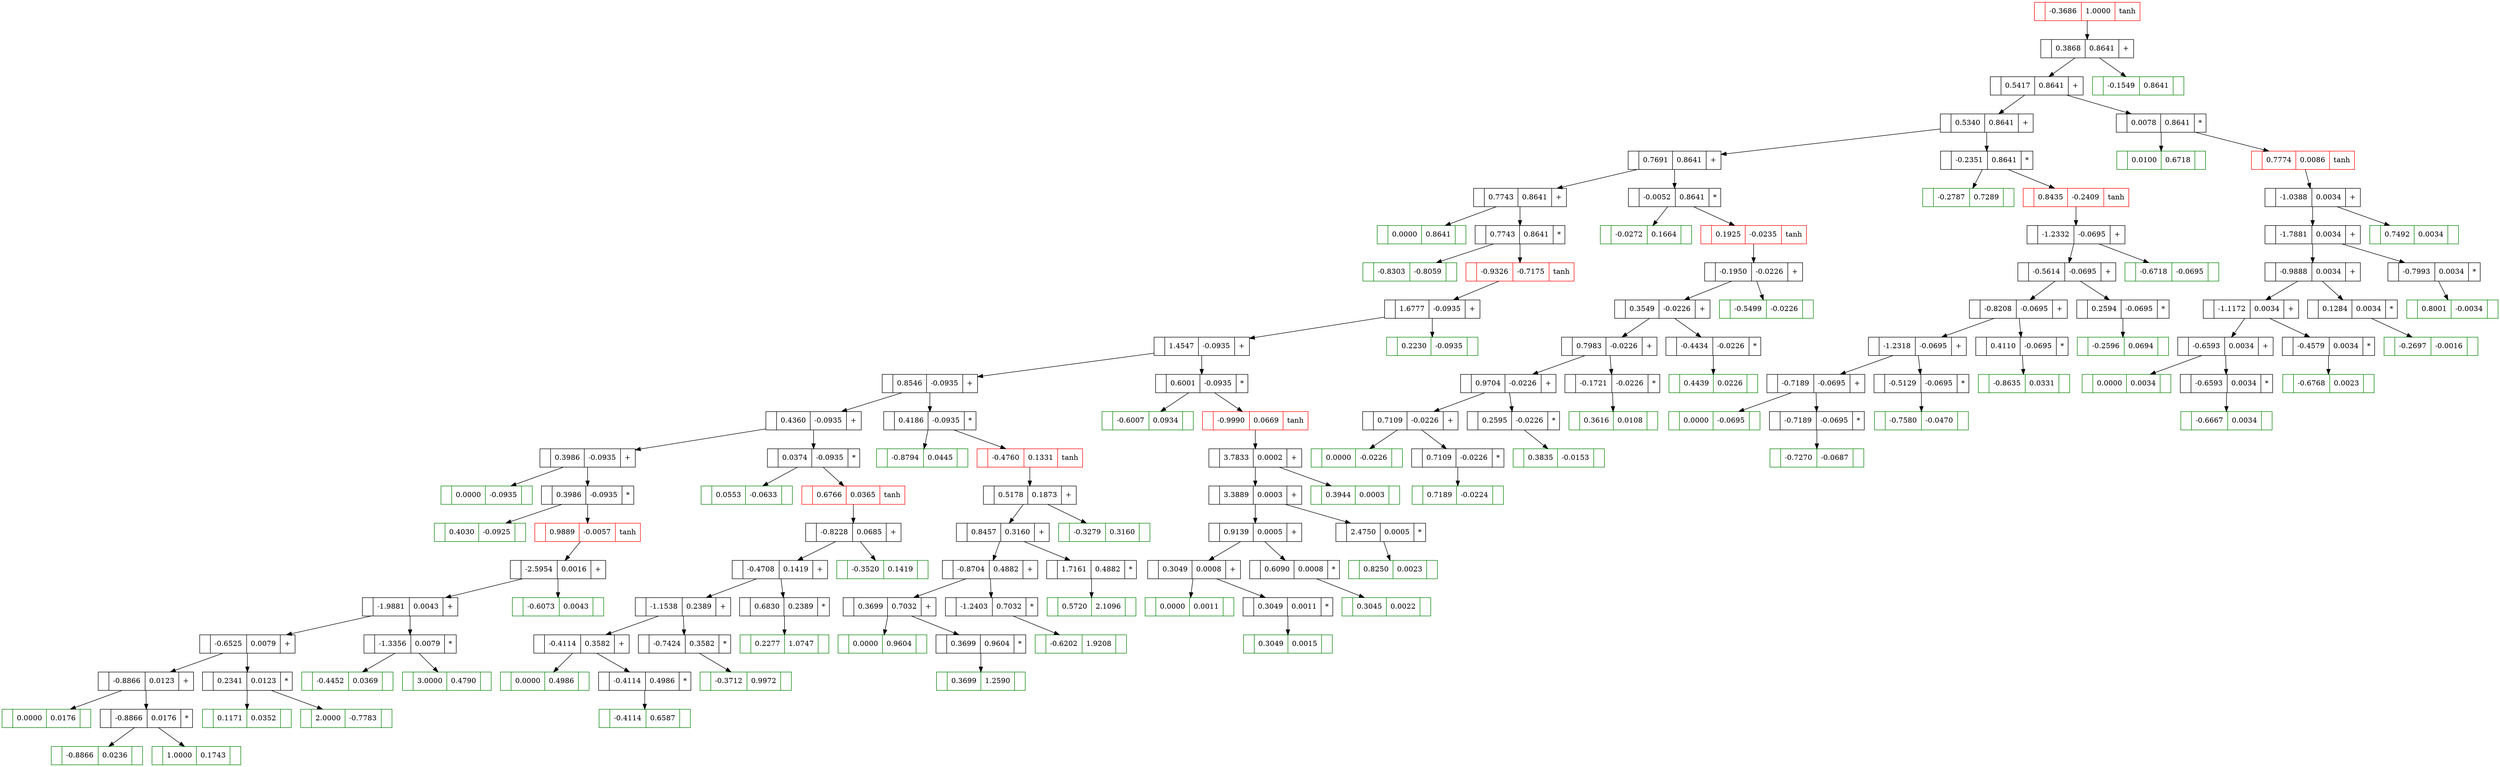 digraph Micrograd { 
	"debfc091-9e91-4d3d-baaf-6088b1aa0f98"[color="#FF0000",fillcolor="#808080",label="|-0.3686|1.0000|tanh",shape=record]; 
	"25a3403b-40e8-48aa-9b27-8fa10ecadb68"[label="|0.3868|0.8641|+",shape=record]; 
	"2db91385-bf08-4da6-ac80-eacf7a42b850"[label="|0.5417|0.8641|+",shape=record]; 
	"340ba3c6-6c9f-4ae4-b775-c30766d49cf1"[label="|0.5340|0.8641|+",shape=record]; 
	"299b36e1-397c-4ea9-8ef7-04a13c109f04"[label="|0.7691|0.8641|+",shape=record]; 
	"b593ec88-4238-4b2c-9266-a8a5c1806263"[label="|0.7743|0.8641|+",shape=record]; 
	"99a269a8-a28f-46e8-8b12-724c864f8138"[color="#008000",fillcolor="#90EE90",label="|0.0000|0.8641|",shape=record]; 
	"b593ec88-4238-4b2c-9266-a8a5c1806263" -> "99a269a8-a28f-46e8-8b12-724c864f8138"; 
	"de0ed441-2255-4163-9a65-57a84771a66e"[label="|0.7743|0.8641|*",shape=record]; 
	"b6eb3963-aaef-4033-960c-20b4508f4656"[color="#008000",fillcolor="#90EE90",label="|-0.8303|-0.8059|",shape=record]; 
	"de0ed441-2255-4163-9a65-57a84771a66e" -> "b6eb3963-aaef-4033-960c-20b4508f4656"; 
	"fc894368-7dd0-4848-841d-1d03d51e789b"[color="#FF0000",fillcolor="#808080",label="|-0.9326|-0.7175|tanh",shape=record]; 
	"4a7689a0-7097-4f6e-8135-65d01faf7620"[label="|1.6777|-0.0935|+",shape=record]; 
	"694c8b25-4877-4d11-ab11-4f2be85b16ea"[label="|1.4547|-0.0935|+",shape=record]; 
	"41f1440f-3766-456a-bff2-2c5cbf0b1cbc"[label="|0.8546|-0.0935|+",shape=record]; 
	"ff8cbb70-6c29-4bc4-be95-1e407b74f0a0"[label="|0.4360|-0.0935|+",shape=record]; 
	"68aa75cf-fa5b-4c74-9d8d-71d59d0cc7ae"[label="|0.3986|-0.0935|+",shape=record]; 
	"4b2d7388-3831-4d5d-a0fb-033fe3316246"[color="#008000",fillcolor="#90EE90",label="|0.0000|-0.0935|",shape=record]; 
	"68aa75cf-fa5b-4c74-9d8d-71d59d0cc7ae" -> "4b2d7388-3831-4d5d-a0fb-033fe3316246"; 
	"795e4342-2cf2-42a8-87f3-027fce381b23"[label="|0.3986|-0.0935|*",shape=record]; 
	"bd71337e-2c14-44ca-815d-9f78cc07bd8d"[color="#008000",fillcolor="#90EE90",label="|0.4030|-0.0925|",shape=record]; 
	"795e4342-2cf2-42a8-87f3-027fce381b23" -> "bd71337e-2c14-44ca-815d-9f78cc07bd8d"; 
	"0accca5f-b645-473a-907d-ef6805c1da29"[color="#FF0000",fillcolor="#808080",label="|0.9889|-0.0057|tanh",shape=record]; 
	"2ff62062-0cc7-4e51-8e43-541025231708"[label="|-2.5954|0.0016|+",shape=record]; 
	"9ff51b03-4133-4d1f-a250-1ddd5261591e"[label="|-1.9881|0.0043|+",shape=record]; 
	"c2f157e7-d186-4c3b-8a6e-16455fda59ca"[label="|-0.6525|0.0079|+",shape=record]; 
	"620a9b3e-7130-46b6-9541-03b6d2d3b69d"[label="|-0.8866|0.0123|+",shape=record]; 
	"7cf9f562-4f33-4ded-8194-645e300e3905"[color="#008000",fillcolor="#90EE90",label="|0.0000|0.0176|",shape=record]; 
	"620a9b3e-7130-46b6-9541-03b6d2d3b69d" -> "7cf9f562-4f33-4ded-8194-645e300e3905"; 
	"5fec7584-be7a-4cb5-8d56-ebc4f7974af4"[label="|-0.8866|0.0176|*",shape=record]; 
	"75f47e29-803b-454b-a13a-2aee3bcabbd7"[color="#008000",fillcolor="#90EE90",label="|-0.8866|0.0236|",shape=record]; 
	"5fec7584-be7a-4cb5-8d56-ebc4f7974af4" -> "75f47e29-803b-454b-a13a-2aee3bcabbd7"; 
	"0c82575e-b51c-4a11-905f-7a4daca82002"[color="#008000",fillcolor="#90EE90",label="|1.0000|0.1743|",shape=record]; 
	"5fec7584-be7a-4cb5-8d56-ebc4f7974af4" -> "0c82575e-b51c-4a11-905f-7a4daca82002"; 
	"620a9b3e-7130-46b6-9541-03b6d2d3b69d" -> "5fec7584-be7a-4cb5-8d56-ebc4f7974af4"; 
	"c2f157e7-d186-4c3b-8a6e-16455fda59ca" -> "620a9b3e-7130-46b6-9541-03b6d2d3b69d"; 
	"abd0bb33-31b8-44b3-8238-d3edcbb979c1"[label="|0.2341|0.0123|*",shape=record]; 
	"73f64e15-4a8a-425c-bc5d-5809ad7c9c17"[color="#008000",fillcolor="#90EE90",label="|0.1171|0.0352|",shape=record]; 
	"abd0bb33-31b8-44b3-8238-d3edcbb979c1" -> "73f64e15-4a8a-425c-bc5d-5809ad7c9c17"; 
	"f12b8d2b-3f97-4d40-9e77-0fb415805d53"[color="#008000",fillcolor="#90EE90",label="|2.0000|-0.7783|",shape=record]; 
	"abd0bb33-31b8-44b3-8238-d3edcbb979c1" -> "f12b8d2b-3f97-4d40-9e77-0fb415805d53"; 
	"c2f157e7-d186-4c3b-8a6e-16455fda59ca" -> "abd0bb33-31b8-44b3-8238-d3edcbb979c1"; 
	"9ff51b03-4133-4d1f-a250-1ddd5261591e" -> "c2f157e7-d186-4c3b-8a6e-16455fda59ca"; 
	"e24e6d8d-e3f0-4d98-9ff9-9a159f843e32"[label="|-1.3356|0.0079|*",shape=record]; 
	"cdd07484-9a82-4388-87d1-293d75e2e75e"[color="#008000",fillcolor="#90EE90",label="|-0.4452|0.0369|",shape=record]; 
	"e24e6d8d-e3f0-4d98-9ff9-9a159f843e32" -> "cdd07484-9a82-4388-87d1-293d75e2e75e"; 
	"2877b02c-91dd-4013-8a16-666ff3afe0d2"[color="#008000",fillcolor="#90EE90",label="|3.0000|0.4790|",shape=record]; 
	"e24e6d8d-e3f0-4d98-9ff9-9a159f843e32" -> "2877b02c-91dd-4013-8a16-666ff3afe0d2"; 
	"9ff51b03-4133-4d1f-a250-1ddd5261591e" -> "e24e6d8d-e3f0-4d98-9ff9-9a159f843e32"; 
	"2ff62062-0cc7-4e51-8e43-541025231708" -> "9ff51b03-4133-4d1f-a250-1ddd5261591e"; 
	"0b8b94b0-c581-42f0-9065-981f9dd9c54d"[color="#008000",fillcolor="#90EE90",label="|-0.6073|0.0043|",shape=record]; 
	"2ff62062-0cc7-4e51-8e43-541025231708" -> "0b8b94b0-c581-42f0-9065-981f9dd9c54d"; 
	"0accca5f-b645-473a-907d-ef6805c1da29" -> "2ff62062-0cc7-4e51-8e43-541025231708"; 
	"795e4342-2cf2-42a8-87f3-027fce381b23" -> "0accca5f-b645-473a-907d-ef6805c1da29"; 
	"68aa75cf-fa5b-4c74-9d8d-71d59d0cc7ae" -> "795e4342-2cf2-42a8-87f3-027fce381b23"; 
	"ff8cbb70-6c29-4bc4-be95-1e407b74f0a0" -> "68aa75cf-fa5b-4c74-9d8d-71d59d0cc7ae"; 
	"27f6516e-ff1a-44b0-bf0d-cccfb7ee8c02"[label="|0.0374|-0.0935|*",shape=record]; 
	"1180e6fb-3311-4fe0-86aa-2d0522546155"[color="#008000",fillcolor="#90EE90",label="|0.0553|-0.0633|",shape=record]; 
	"27f6516e-ff1a-44b0-bf0d-cccfb7ee8c02" -> "1180e6fb-3311-4fe0-86aa-2d0522546155"; 
	"4f335b19-57be-47ed-80ef-f2f7c5e33640"[color="#FF0000",fillcolor="#808080",label="|0.6766|0.0365|tanh",shape=record]; 
	"50fa4950-1a91-4112-9748-e062f2e93636"[label="|-0.8228|0.0685|+",shape=record]; 
	"6193a874-4796-4294-9637-dba71b2a31e8"[label="|-0.4708|0.1419|+",shape=record]; 
	"637117d7-2286-401c-b434-992b3f574667"[label="|-1.1538|0.2389|+",shape=record]; 
	"9127d423-9ad2-4d08-9572-e4f27fe64c4a"[label="|-0.4114|0.3582|+",shape=record]; 
	"abe19643-c287-4dab-9632-dddd4d928bec"[color="#008000",fillcolor="#90EE90",label="|0.0000|0.4986|",shape=record]; 
	"9127d423-9ad2-4d08-9572-e4f27fe64c4a" -> "abe19643-c287-4dab-9632-dddd4d928bec"; 
	"ee8facce-e406-429d-ac8e-788db66c35c3"[label="|-0.4114|0.4986|*",shape=record]; 
	"2fe30d4c-99dd-4ba3-9024-5cc710638efa"[color="#008000",fillcolor="#90EE90",label="|-0.4114|0.6587|",shape=record]; 
	"ee8facce-e406-429d-ac8e-788db66c35c3" -> "2fe30d4c-99dd-4ba3-9024-5cc710638efa"; 
	"9127d423-9ad2-4d08-9572-e4f27fe64c4a" -> "ee8facce-e406-429d-ac8e-788db66c35c3"; 
	"637117d7-2286-401c-b434-992b3f574667" -> "9127d423-9ad2-4d08-9572-e4f27fe64c4a"; 
	"ff6e3173-a502-4d4f-95fc-ed782b9bdeee"[label="|-0.7424|0.3582|*",shape=record]; 
	"eb8fd943-6d03-47a0-b2fd-e7238ec10975"[color="#008000",fillcolor="#90EE90",label="|-0.3712|0.9972|",shape=record]; 
	"ff6e3173-a502-4d4f-95fc-ed782b9bdeee" -> "eb8fd943-6d03-47a0-b2fd-e7238ec10975"; 
	"637117d7-2286-401c-b434-992b3f574667" -> "ff6e3173-a502-4d4f-95fc-ed782b9bdeee"; 
	"6193a874-4796-4294-9637-dba71b2a31e8" -> "637117d7-2286-401c-b434-992b3f574667"; 
	"fc43abbf-7843-4c81-9ebc-903c9ee329f4"[label="|0.6830|0.2389|*",shape=record]; 
	"20921f17-c837-40ff-9634-d91e5ddf6a82"[color="#008000",fillcolor="#90EE90",label="|0.2277|1.0747|",shape=record]; 
	"fc43abbf-7843-4c81-9ebc-903c9ee329f4" -> "20921f17-c837-40ff-9634-d91e5ddf6a82"; 
	"6193a874-4796-4294-9637-dba71b2a31e8" -> "fc43abbf-7843-4c81-9ebc-903c9ee329f4"; 
	"50fa4950-1a91-4112-9748-e062f2e93636" -> "6193a874-4796-4294-9637-dba71b2a31e8"; 
	"c5eb7447-5b74-40de-9ce2-1c8893499d9f"[color="#008000",fillcolor="#90EE90",label="|-0.3520|0.1419|",shape=record]; 
	"50fa4950-1a91-4112-9748-e062f2e93636" -> "c5eb7447-5b74-40de-9ce2-1c8893499d9f"; 
	"4f335b19-57be-47ed-80ef-f2f7c5e33640" -> "50fa4950-1a91-4112-9748-e062f2e93636"; 
	"27f6516e-ff1a-44b0-bf0d-cccfb7ee8c02" -> "4f335b19-57be-47ed-80ef-f2f7c5e33640"; 
	"ff8cbb70-6c29-4bc4-be95-1e407b74f0a0" -> "27f6516e-ff1a-44b0-bf0d-cccfb7ee8c02"; 
	"41f1440f-3766-456a-bff2-2c5cbf0b1cbc" -> "ff8cbb70-6c29-4bc4-be95-1e407b74f0a0"; 
	"b7b796f8-19f5-4b9a-bac4-f8a472f3a083"[label="|0.4186|-0.0935|*",shape=record]; 
	"de431fa5-c203-46f2-9fd0-fb1c32f54413"[color="#008000",fillcolor="#90EE90",label="|-0.8794|0.0445|",shape=record]; 
	"b7b796f8-19f5-4b9a-bac4-f8a472f3a083" -> "de431fa5-c203-46f2-9fd0-fb1c32f54413"; 
	"912e4318-467e-46a2-b79a-fc283ab388cd"[color="#FF0000",fillcolor="#808080",label="|-0.4760|0.1331|tanh",shape=record]; 
	"72d16760-2185-4d7b-95d0-f19e423d104c"[label="|0.5178|0.1873|+",shape=record]; 
	"d075980b-8a0f-4726-9a83-0d9327ba1ee5"[label="|0.8457|0.3160|+",shape=record]; 
	"08b71d05-b54c-4945-a221-f7054ac03184"[label="|-0.8704|0.4882|+",shape=record]; 
	"27958269-ce53-4a06-b3b9-972854ff9316"[label="|0.3699|0.7032|+",shape=record]; 
	"1e9580d3-8a56-4b2a-a3f0-1834140681a6"[color="#008000",fillcolor="#90EE90",label="|0.0000|0.9604|",shape=record]; 
	"27958269-ce53-4a06-b3b9-972854ff9316" -> "1e9580d3-8a56-4b2a-a3f0-1834140681a6"; 
	"08dcb637-9e67-4dd3-abf7-d3131b67f540"[label="|0.3699|0.9604|*",shape=record]; 
	"03228740-4a02-4edf-8a81-8427f1f40e8a"[color="#008000",fillcolor="#90EE90",label="|0.3699|1.2590|",shape=record]; 
	"08dcb637-9e67-4dd3-abf7-d3131b67f540" -> "03228740-4a02-4edf-8a81-8427f1f40e8a"; 
	"27958269-ce53-4a06-b3b9-972854ff9316" -> "08dcb637-9e67-4dd3-abf7-d3131b67f540"; 
	"08b71d05-b54c-4945-a221-f7054ac03184" -> "27958269-ce53-4a06-b3b9-972854ff9316"; 
	"9a6f54ac-7f1e-4209-b5c7-a48147367147"[label="|-1.2403|0.7032|*",shape=record]; 
	"015a1178-96d5-4590-8480-ccfee665ecd9"[color="#008000",fillcolor="#90EE90",label="|-0.6202|1.9208|",shape=record]; 
	"9a6f54ac-7f1e-4209-b5c7-a48147367147" -> "015a1178-96d5-4590-8480-ccfee665ecd9"; 
	"08b71d05-b54c-4945-a221-f7054ac03184" -> "9a6f54ac-7f1e-4209-b5c7-a48147367147"; 
	"d075980b-8a0f-4726-9a83-0d9327ba1ee5" -> "08b71d05-b54c-4945-a221-f7054ac03184"; 
	"b291e622-4d87-40df-9827-8846b9993429"[label="|1.7161|0.4882|*",shape=record]; 
	"bd41c485-4916-4b85-a128-b8b4815f7872"[color="#008000",fillcolor="#90EE90",label="|0.5720|2.1096|",shape=record]; 
	"b291e622-4d87-40df-9827-8846b9993429" -> "bd41c485-4916-4b85-a128-b8b4815f7872"; 
	"d075980b-8a0f-4726-9a83-0d9327ba1ee5" -> "b291e622-4d87-40df-9827-8846b9993429"; 
	"72d16760-2185-4d7b-95d0-f19e423d104c" -> "d075980b-8a0f-4726-9a83-0d9327ba1ee5"; 
	"31a8abe9-0374-46d7-972a-c782bc062cc1"[color="#008000",fillcolor="#90EE90",label="|-0.3279|0.3160|",shape=record]; 
	"72d16760-2185-4d7b-95d0-f19e423d104c" -> "31a8abe9-0374-46d7-972a-c782bc062cc1"; 
	"912e4318-467e-46a2-b79a-fc283ab388cd" -> "72d16760-2185-4d7b-95d0-f19e423d104c"; 
	"b7b796f8-19f5-4b9a-bac4-f8a472f3a083" -> "912e4318-467e-46a2-b79a-fc283ab388cd"; 
	"41f1440f-3766-456a-bff2-2c5cbf0b1cbc" -> "b7b796f8-19f5-4b9a-bac4-f8a472f3a083"; 
	"694c8b25-4877-4d11-ab11-4f2be85b16ea" -> "41f1440f-3766-456a-bff2-2c5cbf0b1cbc"; 
	"463a49b1-26cf-4d8a-870b-4db172203d9f"[label="|0.6001|-0.0935|*",shape=record]; 
	"2bdf92f8-9d73-4464-8e87-a2603955750b"[color="#008000",fillcolor="#90EE90",label="|-0.6007|0.0934|",shape=record]; 
	"463a49b1-26cf-4d8a-870b-4db172203d9f" -> "2bdf92f8-9d73-4464-8e87-a2603955750b"; 
	"f159bf15-340e-4bc2-a1e6-d308ad7aad29"[color="#FF0000",fillcolor="#808080",label="|-0.9990|0.0669|tanh",shape=record]; 
	"76f22796-3ebe-4dd1-87bc-d090f2e8f145"[label="|3.7833|0.0002|+",shape=record]; 
	"9ade3075-2c4a-4fe6-b726-ec00979f9366"[label="|3.3889|0.0003|+",shape=record]; 
	"8fec3131-6779-459e-a26b-bf067ea3cb13"[label="|0.9139|0.0005|+",shape=record]; 
	"112003e9-663e-47a2-9528-abfe5cc52617"[label="|0.3049|0.0008|+",shape=record]; 
	"b63d4161-f6f6-4514-9d43-7ad8a3a0ee8e"[color="#008000",fillcolor="#90EE90",label="|0.0000|0.0011|",shape=record]; 
	"112003e9-663e-47a2-9528-abfe5cc52617" -> "b63d4161-f6f6-4514-9d43-7ad8a3a0ee8e"; 
	"ab9a57d8-e19a-4e33-98ac-922350a52352"[label="|0.3049|0.0011|*",shape=record]; 
	"335d6b92-9964-43bf-8209-0c636f121fe7"[color="#008000",fillcolor="#90EE90",label="|0.3049|0.0015|",shape=record]; 
	"ab9a57d8-e19a-4e33-98ac-922350a52352" -> "335d6b92-9964-43bf-8209-0c636f121fe7"; 
	"112003e9-663e-47a2-9528-abfe5cc52617" -> "ab9a57d8-e19a-4e33-98ac-922350a52352"; 
	"8fec3131-6779-459e-a26b-bf067ea3cb13" -> "112003e9-663e-47a2-9528-abfe5cc52617"; 
	"a7d58b24-8342-4bb7-8993-84092f550ecd"[label="|0.6090|0.0008|*",shape=record]; 
	"dc33b54f-7ade-4860-a9da-32134a6ce6f2"[color="#008000",fillcolor="#90EE90",label="|0.3045|0.0022|",shape=record]; 
	"a7d58b24-8342-4bb7-8993-84092f550ecd" -> "dc33b54f-7ade-4860-a9da-32134a6ce6f2"; 
	"8fec3131-6779-459e-a26b-bf067ea3cb13" -> "a7d58b24-8342-4bb7-8993-84092f550ecd"; 
	"9ade3075-2c4a-4fe6-b726-ec00979f9366" -> "8fec3131-6779-459e-a26b-bf067ea3cb13"; 
	"853bcb9c-2e58-4623-ac21-9c879e4ce820"[label="|2.4750|0.0005|*",shape=record]; 
	"06f334a7-e74d-4f50-978a-d4551a26acf3"[color="#008000",fillcolor="#90EE90",label="|0.8250|0.0023|",shape=record]; 
	"853bcb9c-2e58-4623-ac21-9c879e4ce820" -> "06f334a7-e74d-4f50-978a-d4551a26acf3"; 
	"9ade3075-2c4a-4fe6-b726-ec00979f9366" -> "853bcb9c-2e58-4623-ac21-9c879e4ce820"; 
	"76f22796-3ebe-4dd1-87bc-d090f2e8f145" -> "9ade3075-2c4a-4fe6-b726-ec00979f9366"; 
	"c0521e4d-2217-479b-9438-8f690e5db092"[color="#008000",fillcolor="#90EE90",label="|0.3944|0.0003|",shape=record]; 
	"76f22796-3ebe-4dd1-87bc-d090f2e8f145" -> "c0521e4d-2217-479b-9438-8f690e5db092"; 
	"f159bf15-340e-4bc2-a1e6-d308ad7aad29" -> "76f22796-3ebe-4dd1-87bc-d090f2e8f145"; 
	"463a49b1-26cf-4d8a-870b-4db172203d9f" -> "f159bf15-340e-4bc2-a1e6-d308ad7aad29"; 
	"694c8b25-4877-4d11-ab11-4f2be85b16ea" -> "463a49b1-26cf-4d8a-870b-4db172203d9f"; 
	"4a7689a0-7097-4f6e-8135-65d01faf7620" -> "694c8b25-4877-4d11-ab11-4f2be85b16ea"; 
	"28a6e0dc-6b8a-4a50-b8ca-0093de900a2b"[color="#008000",fillcolor="#90EE90",label="|0.2230|-0.0935|",shape=record]; 
	"4a7689a0-7097-4f6e-8135-65d01faf7620" -> "28a6e0dc-6b8a-4a50-b8ca-0093de900a2b"; 
	"fc894368-7dd0-4848-841d-1d03d51e789b" -> "4a7689a0-7097-4f6e-8135-65d01faf7620"; 
	"de0ed441-2255-4163-9a65-57a84771a66e" -> "fc894368-7dd0-4848-841d-1d03d51e789b"; 
	"b593ec88-4238-4b2c-9266-a8a5c1806263" -> "de0ed441-2255-4163-9a65-57a84771a66e"; 
	"299b36e1-397c-4ea9-8ef7-04a13c109f04" -> "b593ec88-4238-4b2c-9266-a8a5c1806263"; 
	"14456e85-caab-4091-a2cf-6231bb4bd05c"[label="|-0.0052|0.8641|*",shape=record]; 
	"88130b97-2ca5-4979-9f3a-d578564c257a"[color="#008000",fillcolor="#90EE90",label="|-0.0272|0.1664|",shape=record]; 
	"14456e85-caab-4091-a2cf-6231bb4bd05c" -> "88130b97-2ca5-4979-9f3a-d578564c257a"; 
	"7c3d2788-0fda-4624-aff0-7a0e21b116c5"[color="#FF0000",fillcolor="#808080",label="|0.1925|-0.0235|tanh",shape=record]; 
	"d67ef2f2-a47c-4f6e-9010-920556e75233"[label="|-0.1950|-0.0226|+",shape=record]; 
	"59edfb17-dec1-445b-bd67-dca5f2d3c1f3"[label="|0.3549|-0.0226|+",shape=record]; 
	"c54c7467-7ffc-457e-a576-82daa635d75d"[label="|0.7983|-0.0226|+",shape=record]; 
	"0fce0f16-46cf-4d7e-8515-09004355a907"[label="|0.9704|-0.0226|+",shape=record]; 
	"603c948a-fc5c-480e-bd85-040dd050fbf2"[label="|0.7109|-0.0226|+",shape=record]; 
	"db64ff0c-3811-4085-b53e-0ca112f34a1e"[color="#008000",fillcolor="#90EE90",label="|0.0000|-0.0226|",shape=record]; 
	"603c948a-fc5c-480e-bd85-040dd050fbf2" -> "db64ff0c-3811-4085-b53e-0ca112f34a1e"; 
	"84b906c8-5cdc-4a13-a6b8-5d15fe57e058"[label="|0.7109|-0.0226|*",shape=record]; 
	"f348b711-01af-4b5f-8de3-e2b142b08ede"[color="#008000",fillcolor="#90EE90",label="|0.7189|-0.0224|",shape=record]; 
	"84b906c8-5cdc-4a13-a6b8-5d15fe57e058" -> "f348b711-01af-4b5f-8de3-e2b142b08ede"; 
	"603c948a-fc5c-480e-bd85-040dd050fbf2" -> "84b906c8-5cdc-4a13-a6b8-5d15fe57e058"; 
	"0fce0f16-46cf-4d7e-8515-09004355a907" -> "603c948a-fc5c-480e-bd85-040dd050fbf2"; 
	"5eb9fe3a-fa47-462f-9330-c1484216f8f0"[label="|0.2595|-0.0226|*",shape=record]; 
	"932b2702-dbc3-473a-aa7b-40d3247e0396"[color="#008000",fillcolor="#90EE90",label="|0.3835|-0.0153|",shape=record]; 
	"5eb9fe3a-fa47-462f-9330-c1484216f8f0" -> "932b2702-dbc3-473a-aa7b-40d3247e0396"; 
	"0fce0f16-46cf-4d7e-8515-09004355a907" -> "5eb9fe3a-fa47-462f-9330-c1484216f8f0"; 
	"c54c7467-7ffc-457e-a576-82daa635d75d" -> "0fce0f16-46cf-4d7e-8515-09004355a907"; 
	"64d4de23-8abb-412f-8caf-00b806f8fd3a"[label="|-0.1721|-0.0226|*",shape=record]; 
	"8b6fb039-aab1-4f04-8105-08ea95ace503"[color="#008000",fillcolor="#90EE90",label="|0.3616|0.0108|",shape=record]; 
	"64d4de23-8abb-412f-8caf-00b806f8fd3a" -> "8b6fb039-aab1-4f04-8105-08ea95ace503"; 
	"c54c7467-7ffc-457e-a576-82daa635d75d" -> "64d4de23-8abb-412f-8caf-00b806f8fd3a"; 
	"59edfb17-dec1-445b-bd67-dca5f2d3c1f3" -> "c54c7467-7ffc-457e-a576-82daa635d75d"; 
	"5bc4d8ac-233c-4950-82b9-be93ea8a6e39"[label="|-0.4434|-0.0226|*",shape=record]; 
	"7ec205da-5c75-4cba-97ab-3b54cfa4d9e5"[color="#008000",fillcolor="#90EE90",label="|0.4439|0.0226|",shape=record]; 
	"5bc4d8ac-233c-4950-82b9-be93ea8a6e39" -> "7ec205da-5c75-4cba-97ab-3b54cfa4d9e5"; 
	"59edfb17-dec1-445b-bd67-dca5f2d3c1f3" -> "5bc4d8ac-233c-4950-82b9-be93ea8a6e39"; 
	"d67ef2f2-a47c-4f6e-9010-920556e75233" -> "59edfb17-dec1-445b-bd67-dca5f2d3c1f3"; 
	"082868b5-f57a-4a9d-8eeb-272de17851e7"[color="#008000",fillcolor="#90EE90",label="|-0.5499|-0.0226|",shape=record]; 
	"d67ef2f2-a47c-4f6e-9010-920556e75233" -> "082868b5-f57a-4a9d-8eeb-272de17851e7"; 
	"7c3d2788-0fda-4624-aff0-7a0e21b116c5" -> "d67ef2f2-a47c-4f6e-9010-920556e75233"; 
	"14456e85-caab-4091-a2cf-6231bb4bd05c" -> "7c3d2788-0fda-4624-aff0-7a0e21b116c5"; 
	"299b36e1-397c-4ea9-8ef7-04a13c109f04" -> "14456e85-caab-4091-a2cf-6231bb4bd05c"; 
	"340ba3c6-6c9f-4ae4-b775-c30766d49cf1" -> "299b36e1-397c-4ea9-8ef7-04a13c109f04"; 
	"eb49151c-b3e7-4ee7-9bb6-e420ba2f42c4"[label="|-0.2351|0.8641|*",shape=record]; 
	"5913046c-207d-4b42-b840-8cc9edc675f3"[color="#008000",fillcolor="#90EE90",label="|-0.2787|0.7289|",shape=record]; 
	"eb49151c-b3e7-4ee7-9bb6-e420ba2f42c4" -> "5913046c-207d-4b42-b840-8cc9edc675f3"; 
	"956e2946-1b6a-445d-8232-d7832ffe96ec"[color="#FF0000",fillcolor="#808080",label="|0.8435|-0.2409|tanh",shape=record]; 
	"a257b263-3ab8-4f39-a79e-8ee9be106b15"[label="|-1.2332|-0.0695|+",shape=record]; 
	"b3c74bae-c87c-4338-aac4-930cf8bdae6e"[label="|-0.5614|-0.0695|+",shape=record]; 
	"177d779c-6488-4ca7-8ac6-8a7b8acfee58"[label="|-0.8208|-0.0695|+",shape=record]; 
	"5e5d489b-a0ba-4d9b-869d-a2a0cc7dcd19"[label="|-1.2318|-0.0695|+",shape=record]; 
	"1379701a-325b-4031-87d3-5c3ff294ef52"[label="|-0.7189|-0.0695|+",shape=record]; 
	"4369fec5-0f8a-4a10-95c1-16cb7fbe7260"[color="#008000",fillcolor="#90EE90",label="|0.0000|-0.0695|",shape=record]; 
	"1379701a-325b-4031-87d3-5c3ff294ef52" -> "4369fec5-0f8a-4a10-95c1-16cb7fbe7260"; 
	"79a32f12-562e-4db3-9664-7395e30dee51"[label="|-0.7189|-0.0695|*",shape=record]; 
	"d41a0544-ffcb-4662-a660-c495233f70af"[color="#008000",fillcolor="#90EE90",label="|-0.7270|-0.0687|",shape=record]; 
	"79a32f12-562e-4db3-9664-7395e30dee51" -> "d41a0544-ffcb-4662-a660-c495233f70af"; 
	"1379701a-325b-4031-87d3-5c3ff294ef52" -> "79a32f12-562e-4db3-9664-7395e30dee51"; 
	"5e5d489b-a0ba-4d9b-869d-a2a0cc7dcd19" -> "1379701a-325b-4031-87d3-5c3ff294ef52"; 
	"b030728a-4d1b-4dd7-a32c-c77626d0fc9d"[label="|-0.5129|-0.0695|*",shape=record]; 
	"0f9953c7-4f24-4ce8-88ad-911506c5be83"[color="#008000",fillcolor="#90EE90",label="|-0.7580|-0.0470|",shape=record]; 
	"b030728a-4d1b-4dd7-a32c-c77626d0fc9d" -> "0f9953c7-4f24-4ce8-88ad-911506c5be83"; 
	"5e5d489b-a0ba-4d9b-869d-a2a0cc7dcd19" -> "b030728a-4d1b-4dd7-a32c-c77626d0fc9d"; 
	"177d779c-6488-4ca7-8ac6-8a7b8acfee58" -> "5e5d489b-a0ba-4d9b-869d-a2a0cc7dcd19"; 
	"13594777-b6e7-4452-923d-a18a3f7d8591"[label="|0.4110|-0.0695|*",shape=record]; 
	"24636c6c-cfda-4c02-9c7a-8ef5c42a9207"[color="#008000",fillcolor="#90EE90",label="|-0.8635|0.0331|",shape=record]; 
	"13594777-b6e7-4452-923d-a18a3f7d8591" -> "24636c6c-cfda-4c02-9c7a-8ef5c42a9207"; 
	"177d779c-6488-4ca7-8ac6-8a7b8acfee58" -> "13594777-b6e7-4452-923d-a18a3f7d8591"; 
	"b3c74bae-c87c-4338-aac4-930cf8bdae6e" -> "177d779c-6488-4ca7-8ac6-8a7b8acfee58"; 
	"3a067f8f-94d9-41ef-80bc-d0a3a406a88c"[label="|0.2594|-0.0695|*",shape=record]; 
	"53a92010-ec0d-4a7d-adab-dc16b8410583"[color="#008000",fillcolor="#90EE90",label="|-0.2596|0.0694|",shape=record]; 
	"3a067f8f-94d9-41ef-80bc-d0a3a406a88c" -> "53a92010-ec0d-4a7d-adab-dc16b8410583"; 
	"b3c74bae-c87c-4338-aac4-930cf8bdae6e" -> "3a067f8f-94d9-41ef-80bc-d0a3a406a88c"; 
	"a257b263-3ab8-4f39-a79e-8ee9be106b15" -> "b3c74bae-c87c-4338-aac4-930cf8bdae6e"; 
	"bb14d379-4661-48c0-ac46-d61b6ef22b05"[color="#008000",fillcolor="#90EE90",label="|-0.6718|-0.0695|",shape=record]; 
	"a257b263-3ab8-4f39-a79e-8ee9be106b15" -> "bb14d379-4661-48c0-ac46-d61b6ef22b05"; 
	"956e2946-1b6a-445d-8232-d7832ffe96ec" -> "a257b263-3ab8-4f39-a79e-8ee9be106b15"; 
	"eb49151c-b3e7-4ee7-9bb6-e420ba2f42c4" -> "956e2946-1b6a-445d-8232-d7832ffe96ec"; 
	"340ba3c6-6c9f-4ae4-b775-c30766d49cf1" -> "eb49151c-b3e7-4ee7-9bb6-e420ba2f42c4"; 
	"2db91385-bf08-4da6-ac80-eacf7a42b850" -> "340ba3c6-6c9f-4ae4-b775-c30766d49cf1"; 
	"c8641987-4b66-4035-a386-a14fca530eb7"[label="|0.0078|0.8641|*",shape=record]; 
	"aaec2b78-966c-4332-a0a4-6676b8b17d5f"[color="#008000",fillcolor="#90EE90",label="|0.0100|0.6718|",shape=record]; 
	"c8641987-4b66-4035-a386-a14fca530eb7" -> "aaec2b78-966c-4332-a0a4-6676b8b17d5f"; 
	"c8df8d72-419a-42a5-90d9-b51058089ad0"[color="#FF0000",fillcolor="#808080",label="|0.7774|0.0086|tanh",shape=record]; 
	"3c2062f0-342d-48bc-b1cc-81e0e7836ef8"[label="|-1.0388|0.0034|+",shape=record]; 
	"ccc21a0b-edc5-492d-bd4c-ca0bce5db92f"[label="|-1.7881|0.0034|+",shape=record]; 
	"d706d79a-3a03-45cf-8bd6-a903283458cb"[label="|-0.9888|0.0034|+",shape=record]; 
	"9c209ec8-4bd5-427c-a3b7-23bde060953b"[label="|-1.1172|0.0034|+",shape=record]; 
	"42950c33-8b38-4ca1-9b32-35f4a48d60b9"[label="|-0.6593|0.0034|+",shape=record]; 
	"4c73a3d4-e758-4d24-aa58-cfcbb8fc96d5"[color="#008000",fillcolor="#90EE90",label="|0.0000|0.0034|",shape=record]; 
	"42950c33-8b38-4ca1-9b32-35f4a48d60b9" -> "4c73a3d4-e758-4d24-aa58-cfcbb8fc96d5"; 
	"1aff04f5-7a4a-41f0-af53-eeb02262f9e6"[label="|-0.6593|0.0034|*",shape=record]; 
	"4c276f86-6efd-4763-9cf6-31fe51e01602"[color="#008000",fillcolor="#90EE90",label="|-0.6667|0.0034|",shape=record]; 
	"1aff04f5-7a4a-41f0-af53-eeb02262f9e6" -> "4c276f86-6efd-4763-9cf6-31fe51e01602"; 
	"42950c33-8b38-4ca1-9b32-35f4a48d60b9" -> "1aff04f5-7a4a-41f0-af53-eeb02262f9e6"; 
	"9c209ec8-4bd5-427c-a3b7-23bde060953b" -> "42950c33-8b38-4ca1-9b32-35f4a48d60b9"; 
	"4579cab7-3b50-4c89-b015-651c1c4a3746"[label="|-0.4579|0.0034|*",shape=record]; 
	"399fa8c1-91a8-44c8-8a5b-102946509195"[color="#008000",fillcolor="#90EE90",label="|-0.6768|0.0023|",shape=record]; 
	"4579cab7-3b50-4c89-b015-651c1c4a3746" -> "399fa8c1-91a8-44c8-8a5b-102946509195"; 
	"9c209ec8-4bd5-427c-a3b7-23bde060953b" -> "4579cab7-3b50-4c89-b015-651c1c4a3746"; 
	"d706d79a-3a03-45cf-8bd6-a903283458cb" -> "9c209ec8-4bd5-427c-a3b7-23bde060953b"; 
	"65517d05-bae5-4788-ac54-c4bfcd234273"[label="|0.1284|0.0034|*",shape=record]; 
	"46ba0533-1423-4a7f-b714-9e984e5c44ee"[color="#008000",fillcolor="#90EE90",label="|-0.2697|-0.0016|",shape=record]; 
	"65517d05-bae5-4788-ac54-c4bfcd234273" -> "46ba0533-1423-4a7f-b714-9e984e5c44ee"; 
	"d706d79a-3a03-45cf-8bd6-a903283458cb" -> "65517d05-bae5-4788-ac54-c4bfcd234273"; 
	"ccc21a0b-edc5-492d-bd4c-ca0bce5db92f" -> "d706d79a-3a03-45cf-8bd6-a903283458cb"; 
	"f6622325-1a1b-4078-abbb-3b1a15ccdef3"[label="|-0.7993|0.0034|*",shape=record]; 
	"fb0d122c-7721-4001-8f4c-5a83d95634b2"[color="#008000",fillcolor="#90EE90",label="|0.8001|-0.0034|",shape=record]; 
	"f6622325-1a1b-4078-abbb-3b1a15ccdef3" -> "fb0d122c-7721-4001-8f4c-5a83d95634b2"; 
	"ccc21a0b-edc5-492d-bd4c-ca0bce5db92f" -> "f6622325-1a1b-4078-abbb-3b1a15ccdef3"; 
	"3c2062f0-342d-48bc-b1cc-81e0e7836ef8" -> "ccc21a0b-edc5-492d-bd4c-ca0bce5db92f"; 
	"2f6b9ea6-9e4e-4744-9fa1-98c58d253975"[color="#008000",fillcolor="#90EE90",label="|0.7492|0.0034|",shape=record]; 
	"3c2062f0-342d-48bc-b1cc-81e0e7836ef8" -> "2f6b9ea6-9e4e-4744-9fa1-98c58d253975"; 
	"c8df8d72-419a-42a5-90d9-b51058089ad0" -> "3c2062f0-342d-48bc-b1cc-81e0e7836ef8"; 
	"c8641987-4b66-4035-a386-a14fca530eb7" -> "c8df8d72-419a-42a5-90d9-b51058089ad0"; 
	"2db91385-bf08-4da6-ac80-eacf7a42b850" -> "c8641987-4b66-4035-a386-a14fca530eb7"; 
	"25a3403b-40e8-48aa-9b27-8fa10ecadb68" -> "2db91385-bf08-4da6-ac80-eacf7a42b850"; 
	"093f2b8b-8c6d-410d-a8fa-4c5f5ee8fffd"[color="#008000",fillcolor="#90EE90",label="|-0.1549|0.8641|",shape=record]; 
	"25a3403b-40e8-48aa-9b27-8fa10ecadb68" -> "093f2b8b-8c6d-410d-a8fa-4c5f5ee8fffd"; 
	"debfc091-9e91-4d3d-baaf-6088b1aa0f98" -> "25a3403b-40e8-48aa-9b27-8fa10ecadb68"; 
}